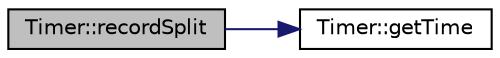 digraph "Timer::recordSplit"
{
  edge [fontname="Helvetica",fontsize="10",labelfontname="Helvetica",labelfontsize="10"];
  node [fontname="Helvetica",fontsize="10",shape=record];
  rankdir="LR";
  Node1 [label="Timer::recordSplit",height=0.2,width=0.4,color="black", fillcolor="grey75", style="filled" fontcolor="black"];
  Node1 -> Node2 [color="midnightblue",fontsize="10",style="solid",fontname="Helvetica"];
  Node2 [label="Timer::getTime",height=0.2,width=0.4,color="black", fillcolor="white", style="filled",URL="$classTimer.html#a490604efc23a4ff9bef8d1f9f418ecb2",tooltip="Returns the time elapsed from startTimer() to stopTimer()."];
}
